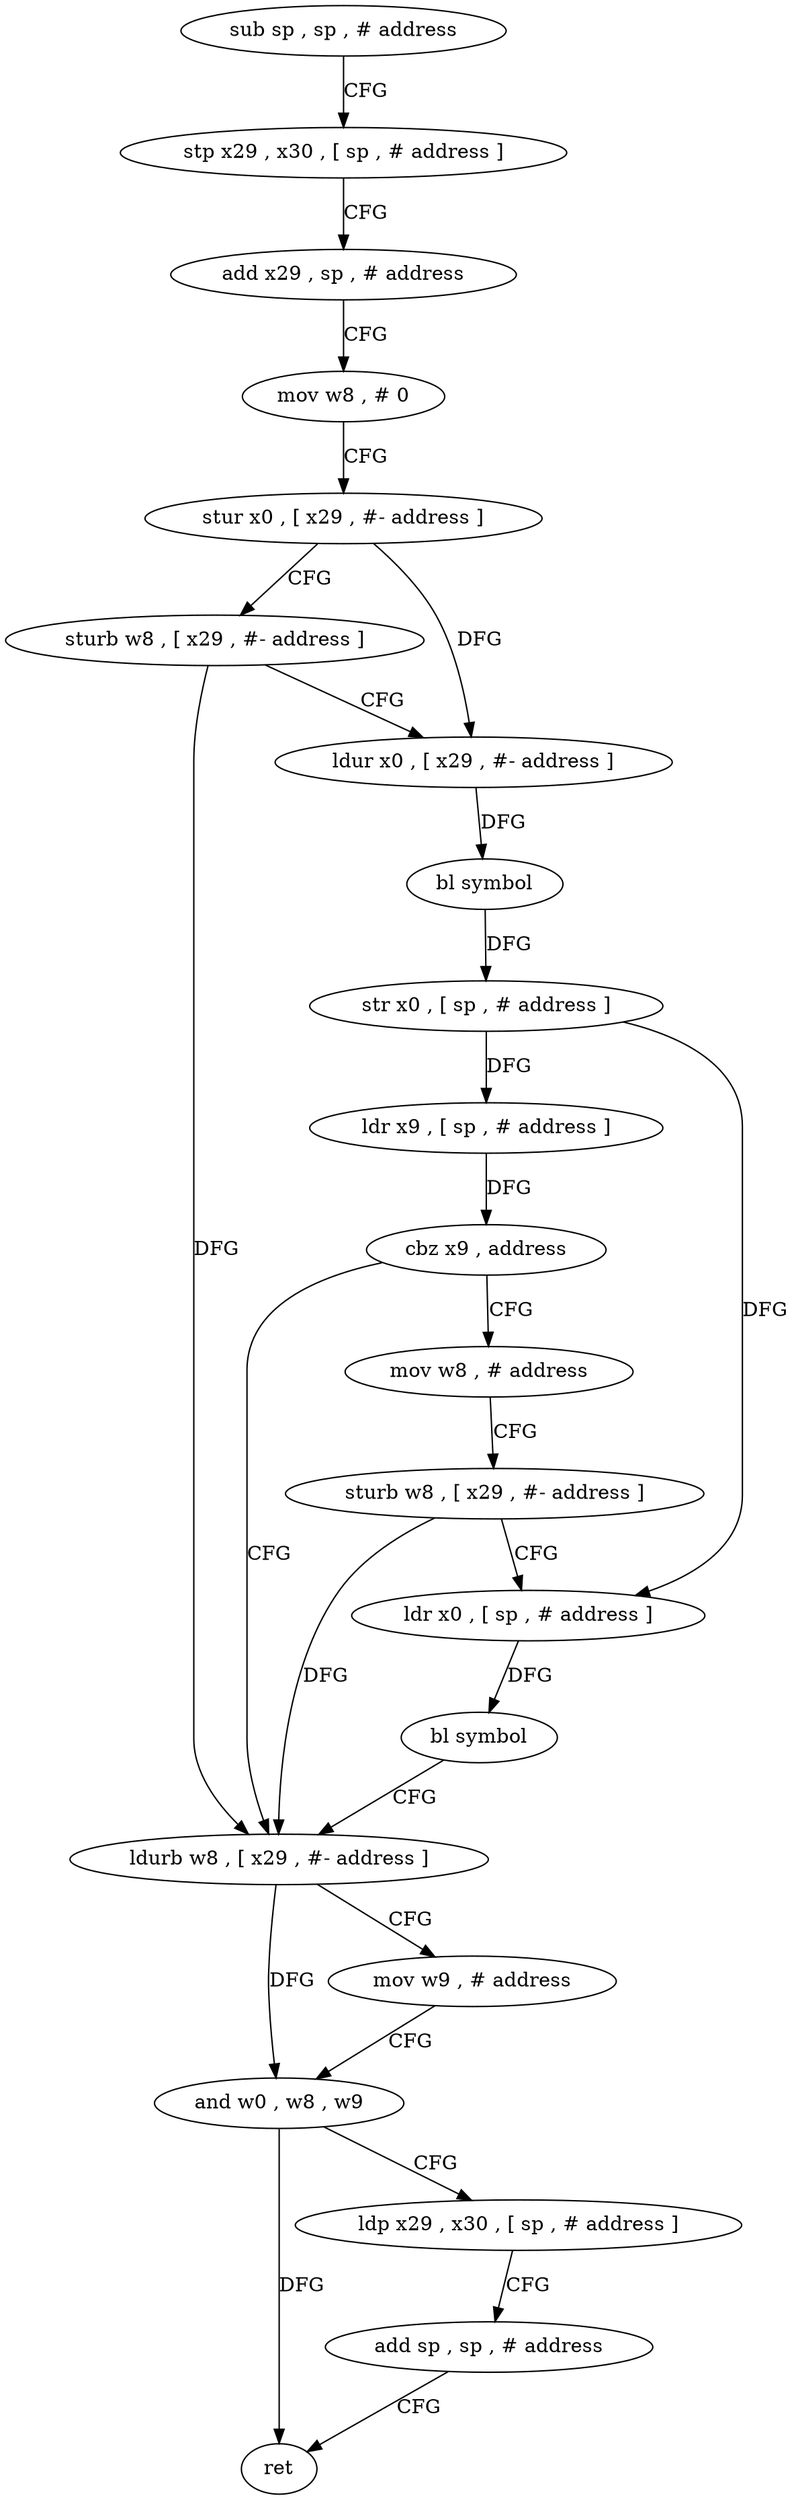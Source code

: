 digraph "func" {
"171236" [label = "sub sp , sp , # address" ]
"171240" [label = "stp x29 , x30 , [ sp , # address ]" ]
"171244" [label = "add x29 , sp , # address" ]
"171248" [label = "mov w8 , # 0" ]
"171252" [label = "stur x0 , [ x29 , #- address ]" ]
"171256" [label = "sturb w8 , [ x29 , #- address ]" ]
"171260" [label = "ldur x0 , [ x29 , #- address ]" ]
"171264" [label = "bl symbol" ]
"171268" [label = "str x0 , [ sp , # address ]" ]
"171272" [label = "ldr x9 , [ sp , # address ]" ]
"171276" [label = "cbz x9 , address" ]
"171296" [label = "ldurb w8 , [ x29 , #- address ]" ]
"171280" [label = "mov w8 , # address" ]
"171300" [label = "mov w9 , # address" ]
"171304" [label = "and w0 , w8 , w9" ]
"171308" [label = "ldp x29 , x30 , [ sp , # address ]" ]
"171312" [label = "add sp , sp , # address" ]
"171316" [label = "ret" ]
"171284" [label = "sturb w8 , [ x29 , #- address ]" ]
"171288" [label = "ldr x0 , [ sp , # address ]" ]
"171292" [label = "bl symbol" ]
"171236" -> "171240" [ label = "CFG" ]
"171240" -> "171244" [ label = "CFG" ]
"171244" -> "171248" [ label = "CFG" ]
"171248" -> "171252" [ label = "CFG" ]
"171252" -> "171256" [ label = "CFG" ]
"171252" -> "171260" [ label = "DFG" ]
"171256" -> "171260" [ label = "CFG" ]
"171256" -> "171296" [ label = "DFG" ]
"171260" -> "171264" [ label = "DFG" ]
"171264" -> "171268" [ label = "DFG" ]
"171268" -> "171272" [ label = "DFG" ]
"171268" -> "171288" [ label = "DFG" ]
"171272" -> "171276" [ label = "DFG" ]
"171276" -> "171296" [ label = "CFG" ]
"171276" -> "171280" [ label = "CFG" ]
"171296" -> "171300" [ label = "CFG" ]
"171296" -> "171304" [ label = "DFG" ]
"171280" -> "171284" [ label = "CFG" ]
"171300" -> "171304" [ label = "CFG" ]
"171304" -> "171308" [ label = "CFG" ]
"171304" -> "171316" [ label = "DFG" ]
"171308" -> "171312" [ label = "CFG" ]
"171312" -> "171316" [ label = "CFG" ]
"171284" -> "171288" [ label = "CFG" ]
"171284" -> "171296" [ label = "DFG" ]
"171288" -> "171292" [ label = "DFG" ]
"171292" -> "171296" [ label = "CFG" ]
}
